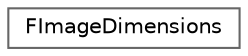 digraph "Graphical Class Hierarchy"
{
 // INTERACTIVE_SVG=YES
 // LATEX_PDF_SIZE
  bgcolor="transparent";
  edge [fontname=Helvetica,fontsize=10,labelfontname=Helvetica,labelfontsize=10];
  node [fontname=Helvetica,fontsize=10,shape=box,height=0.2,width=0.4];
  rankdir="LR";
  Node0 [id="Node000000",label="FImageDimensions",height=0.2,width=0.4,color="grey40", fillcolor="white", style="filled",URL="$db/de8/classFImageDimensions.html",tooltip="FImageDimensions provides various functions for working with size/indices/coordinates of a 2D image,..."];
}
